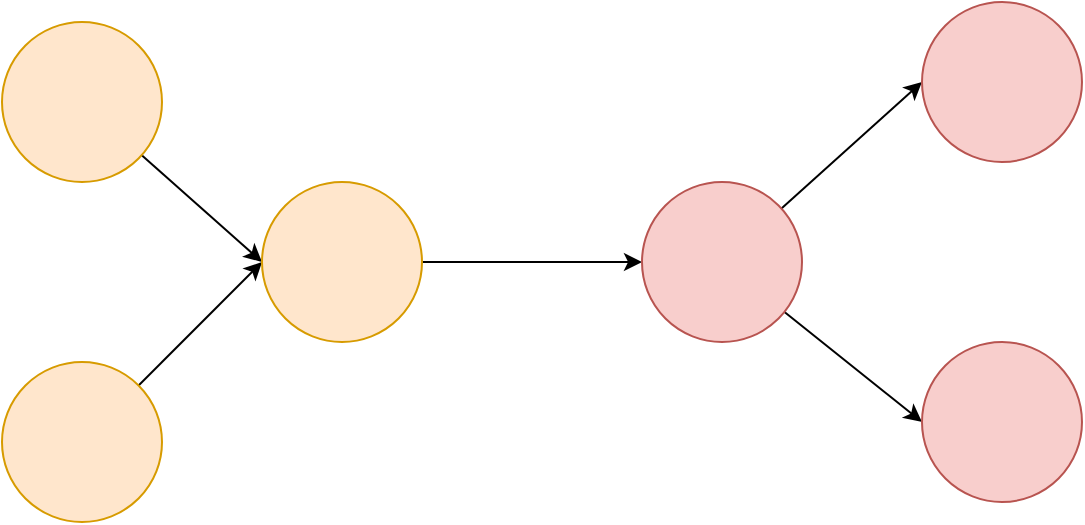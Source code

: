 <mxfile version="11.0.8" type="github"><diagram id="CBr9_Z9UfTrwHiys6CvU" name="Page-1"><mxGraphModel dx="946" dy="664" grid="1" gridSize="10" guides="1" tooltips="1" connect="1" arrows="1" fold="1" page="1" pageScale="1" pageWidth="827" pageHeight="1169" math="0" shadow="0"><root><mxCell id="0"/><mxCell id="1" parent="0"/><mxCell id="zqZOJNQxp7MA76qLZ7kE-5" style="rounded=0;orthogonalLoop=1;jettySize=auto;html=1;entryX=0;entryY=0.5;entryDx=0;entryDy=0;" parent="1" source="xlGKL-4iZfXvdfyqC3RW-1" target="xlGKL-4iZfXvdfyqC3RW-3" edge="1"><mxGeometry relative="1" as="geometry"/></mxCell><mxCell id="xlGKL-4iZfXvdfyqC3RW-1" value="" style="ellipse;whiteSpace=wrap;html=1;aspect=fixed;fillColor=#ffe6cc;strokeColor=#d79b00;" parent="1" vertex="1"><mxGeometry x="150" y="130" width="80" height="80" as="geometry"/></mxCell><mxCell id="zqZOJNQxp7MA76qLZ7kE-4" style="rounded=0;orthogonalLoop=1;jettySize=auto;html=1;entryX=0;entryY=0.5;entryDx=0;entryDy=0;" parent="1" source="xlGKL-4iZfXvdfyqC3RW-2" target="xlGKL-4iZfXvdfyqC3RW-3" edge="1"><mxGeometry relative="1" as="geometry"/></mxCell><mxCell id="xlGKL-4iZfXvdfyqC3RW-2" value="" style="ellipse;whiteSpace=wrap;html=1;aspect=fixed;fillColor=#ffe6cc;strokeColor=#d79b00;" parent="1" vertex="1"><mxGeometry x="150" y="300" width="80" height="80" as="geometry"/></mxCell><mxCell id="zqZOJNQxp7MA76qLZ7kE-6" style="edgeStyle=orthogonalEdgeStyle;rounded=0;orthogonalLoop=1;jettySize=auto;html=1;entryX=0;entryY=0.5;entryDx=0;entryDy=0;" parent="1" source="xlGKL-4iZfXvdfyqC3RW-3" target="zqZOJNQxp7MA76qLZ7kE-1" edge="1"><mxGeometry relative="1" as="geometry"/></mxCell><mxCell id="xlGKL-4iZfXvdfyqC3RW-3" value="" style="ellipse;whiteSpace=wrap;html=1;aspect=fixed;fillColor=#ffe6cc;strokeColor=#d79b00;" parent="1" vertex="1"><mxGeometry x="280" y="210" width="80" height="80" as="geometry"/></mxCell><mxCell id="zqZOJNQxp7MA76qLZ7kE-9" style="edgeStyle=none;rounded=0;orthogonalLoop=1;jettySize=auto;html=1;entryX=0;entryY=0.5;entryDx=0;entryDy=0;" parent="1" source="zqZOJNQxp7MA76qLZ7kE-1" target="zqZOJNQxp7MA76qLZ7kE-2" edge="1"><mxGeometry relative="1" as="geometry"/></mxCell><mxCell id="zqZOJNQxp7MA76qLZ7kE-10" style="edgeStyle=none;rounded=0;orthogonalLoop=1;jettySize=auto;html=1;entryX=0;entryY=0.5;entryDx=0;entryDy=0;" parent="1" source="zqZOJNQxp7MA76qLZ7kE-1" target="zqZOJNQxp7MA76qLZ7kE-3" edge="1"><mxGeometry relative="1" as="geometry"/></mxCell><mxCell id="zqZOJNQxp7MA76qLZ7kE-1" value="" style="ellipse;whiteSpace=wrap;html=1;aspect=fixed;fillColor=#f8cecc;strokeColor=#b85450;" parent="1" vertex="1"><mxGeometry x="470" y="210" width="80" height="80" as="geometry"/></mxCell><mxCell id="zqZOJNQxp7MA76qLZ7kE-2" value="" style="ellipse;whiteSpace=wrap;html=1;aspect=fixed;fillColor=#f8cecc;strokeColor=#b85450;" parent="1" vertex="1"><mxGeometry x="610" y="120" width="80" height="80" as="geometry"/></mxCell><mxCell id="zqZOJNQxp7MA76qLZ7kE-3" value="" style="ellipse;whiteSpace=wrap;html=1;aspect=fixed;fillColor=#f8cecc;strokeColor=#b85450;" parent="1" vertex="1"><mxGeometry x="610" y="290" width="80" height="80" as="geometry"/></mxCell></root></mxGraphModel></diagram></mxfile>
